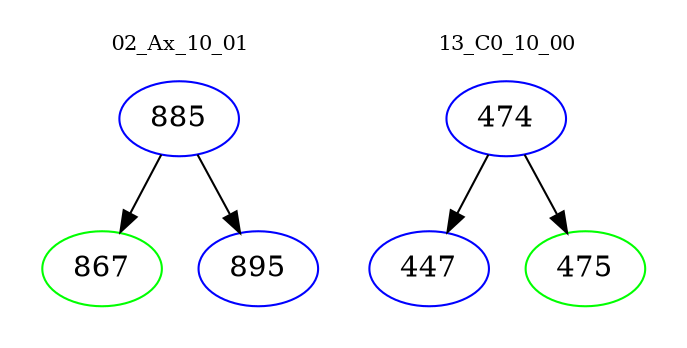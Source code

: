 digraph{
subgraph cluster_0 {
color = white
label = "02_Ax_10_01";
fontsize=10;
T0_885 [label="885", color="blue"]
T0_885 -> T0_867 [color="black"]
T0_867 [label="867", color="green"]
T0_885 -> T0_895 [color="black"]
T0_895 [label="895", color="blue"]
}
subgraph cluster_1 {
color = white
label = "13_C0_10_00";
fontsize=10;
T1_474 [label="474", color="blue"]
T1_474 -> T1_447 [color="black"]
T1_447 [label="447", color="blue"]
T1_474 -> T1_475 [color="black"]
T1_475 [label="475", color="green"]
}
}
